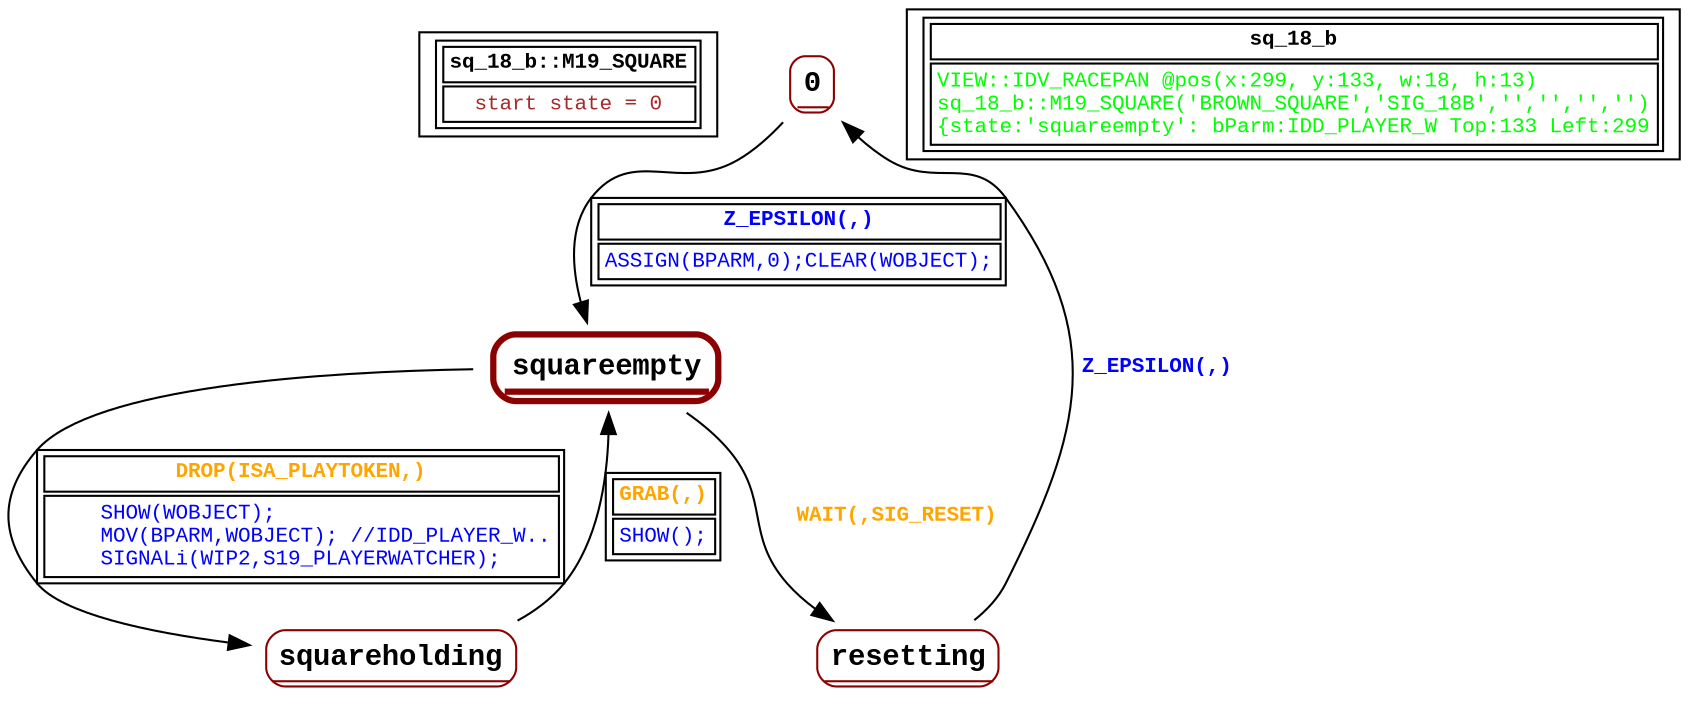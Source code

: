 digraph Automaton {
 fontname="Courier New"
	node [shape=oval, fontname="Courier New"];
	filename[shape = record, fontsize=10, label=< <table border="1"><tr><td><b>sq_18_b::M19_SQUARE<br align="left"/></b></td></tr>
<tr><td><font point-size="10" color ="brown">start state = 0<br align="left"/></font></td></tr></table>>
];
	0[shape = none, fontsize=14, label=< <table border="1" color="darkred" style="rounded"><tr><td sides="b"><b>0<br align="left"/></b></td></tr>
</table>>];
"0" -> "squareempty" [fontcolor=blue,fontsize=10,fontname="Courier New", label=< <table border="1"><tr><td><b>Z_EPSILON(,)<br align="left"/></b></td></tr>
<tr><td><font point-size="10" color ="blue">ASSIGN(BPARM,0);CLEAR(WOBJECT);<br align="left"/></font></td></tr></table>>
];
	resetting[shape = none, fontsize=14, label=< <table border="1" color="darkred" style="rounded"><tr><td sides="b"><b>resetting<br align="left"/></b></td></tr>
</table>>];
"resetting" -> "0" [fontcolor=blue,fontsize=10,fontname="Courier New", label=< <table border="0"><tr><td><b>Z_EPSILON(,)<br align="left"/></b></td></tr>
</table>>
];
	squareempty[shape = none, fontsize=14, label=< <table border="3" color="darkred" style="rounded"><tr><td sides="b"><b>squareempty<br align="left"/></b></td></tr>
</table>>];
"squareempty" -> "squareholding" [fontcolor=orange,fontsize=10,fontname="Courier New", label=< <table border="1"><tr><td><b>DROP(ISA_PLAYTOKEN,)<br align="left"/></b></td></tr>
<tr><td><font point-size="10" color ="blue">    SHOW(WOBJECT);<br align="left"/>    MOV(BPARM,WOBJECT); //IDD_PLAYER_W..<br align="left"/>    SIGNALi(WIP2,S19_PLAYERWATCHER); <br align="left"/></font></td></tr></table>>
];
"squareempty" -> "resetting" [fontcolor=orange,fontsize=10,fontname="Courier New", label=< <table border="0"><tr><td><b>WAIT(,SIG_RESET)<br align="left"/></b></td></tr>
</table>>
];
	squareholding[shape = none, fontsize=14, label=< <table border="1" color="darkred" style="rounded"><tr><td sides="b"><b>squareholding<br align="left"/></b></td></tr>
</table>>];
"squareholding" -> "squareempty" [fontcolor=orange,fontsize=10,fontname="Courier New", label=< <table border="1"><tr><td><b>GRAB(,)<br align="left"/></b></td></tr>
<tr><td><font point-size="10" color ="blue">SHOW();<br align="left"/></font></td></tr></table>>
];
	status[shape = record, fontsize=10, label=< <table border="1"><tr><td><b>sq_18_b<br align="left"/></b></td></tr>
<tr><td><font point-size="10" color ="green">VIEW::IDV_RACEPAN @pos(x:299, y:133, w:18, h:13)<br align="left"/>sq_18_b::M19_SQUARE(&apos;BROWN_SQUARE&apos;,&apos;SIG_18B&apos;,&apos;&apos;,&apos;&apos;,&apos;&apos;,&apos;&apos;)<br align="left"/>			&#123;state:&apos;squareempty&apos;: bParm:IDD_PLAYER_W Top:133 Left:299<br align="left"/></font></td></tr></table>>
];
}
